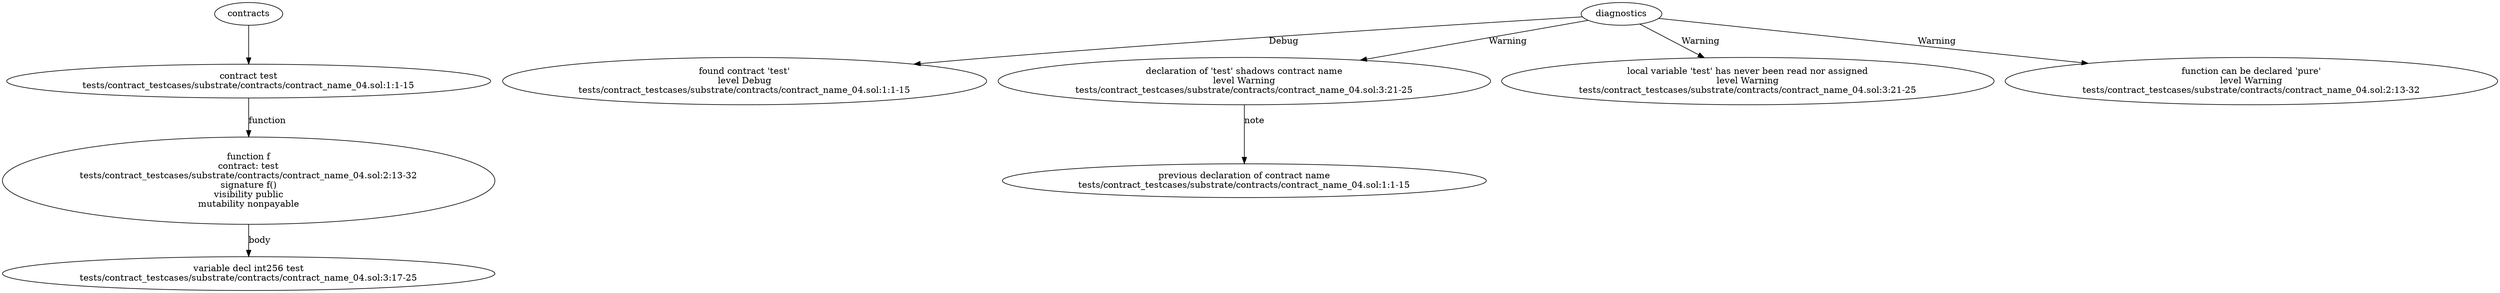 strict digraph "tests/contract_testcases/substrate/contracts/contract_name_04.sol" {
	contract [label="contract test\ntests/contract_testcases/substrate/contracts/contract_name_04.sol:1:1-15"]
	f [label="function f\ncontract: test\ntests/contract_testcases/substrate/contracts/contract_name_04.sol:2:13-32\nsignature f()\nvisibility public\nmutability nonpayable"]
	var_decl [label="variable decl int256 test\ntests/contract_testcases/substrate/contracts/contract_name_04.sol:3:17-25"]
	diagnostic [label="found contract 'test'\nlevel Debug\ntests/contract_testcases/substrate/contracts/contract_name_04.sol:1:1-15"]
	diagnostic_6 [label="declaration of 'test' shadows contract name\nlevel Warning\ntests/contract_testcases/substrate/contracts/contract_name_04.sol:3:21-25"]
	note [label="previous declaration of contract name\ntests/contract_testcases/substrate/contracts/contract_name_04.sol:1:1-15"]
	diagnostic_8 [label="local variable 'test' has never been read nor assigned\nlevel Warning\ntests/contract_testcases/substrate/contracts/contract_name_04.sol:3:21-25"]
	diagnostic_9 [label="function can be declared 'pure'\nlevel Warning\ntests/contract_testcases/substrate/contracts/contract_name_04.sol:2:13-32"]
	contracts -> contract
	contract -> f [label="function"]
	f -> var_decl [label="body"]
	diagnostics -> diagnostic [label="Debug"]
	diagnostics -> diagnostic_6 [label="Warning"]
	diagnostic_6 -> note [label="note"]
	diagnostics -> diagnostic_8 [label="Warning"]
	diagnostics -> diagnostic_9 [label="Warning"]
}
